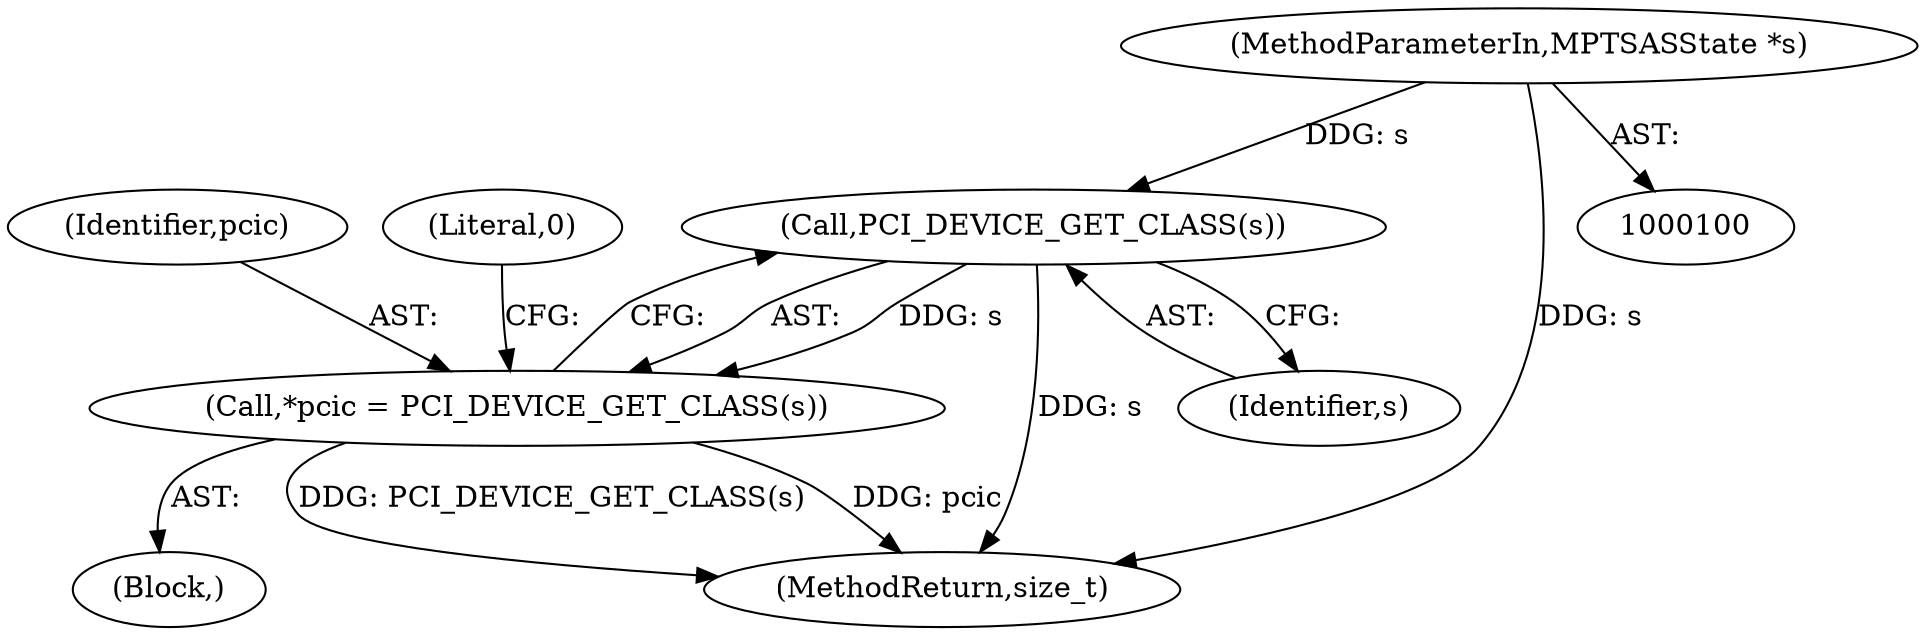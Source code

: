 digraph "0_qemu_65a8e1f6413a0f6f79894da710b5d6d43361d27d@pointer" {
"1000108" [label="(Call,PCI_DEVICE_GET_CLASS(s))"];
"1000101" [label="(MethodParameterIn,MPTSASState *s)"];
"1000106" [label="(Call,*pcic = PCI_DEVICE_GET_CLASS(s))"];
"1000109" [label="(Identifier,s)"];
"1000107" [label="(Identifier,pcic)"];
"1000106" [label="(Call,*pcic = PCI_DEVICE_GET_CLASS(s))"];
"1000112" [label="(Literal,0)"];
"1000101" [label="(MethodParameterIn,MPTSASState *s)"];
"1000104" [label="(Block,)"];
"1000108" [label="(Call,PCI_DEVICE_GET_CLASS(s))"];
"1000134" [label="(MethodReturn,size_t)"];
"1000108" -> "1000106"  [label="AST: "];
"1000108" -> "1000109"  [label="CFG: "];
"1000109" -> "1000108"  [label="AST: "];
"1000106" -> "1000108"  [label="CFG: "];
"1000108" -> "1000134"  [label="DDG: s"];
"1000108" -> "1000106"  [label="DDG: s"];
"1000101" -> "1000108"  [label="DDG: s"];
"1000101" -> "1000100"  [label="AST: "];
"1000101" -> "1000134"  [label="DDG: s"];
"1000106" -> "1000104"  [label="AST: "];
"1000107" -> "1000106"  [label="AST: "];
"1000112" -> "1000106"  [label="CFG: "];
"1000106" -> "1000134"  [label="DDG: PCI_DEVICE_GET_CLASS(s)"];
"1000106" -> "1000134"  [label="DDG: pcic"];
}
